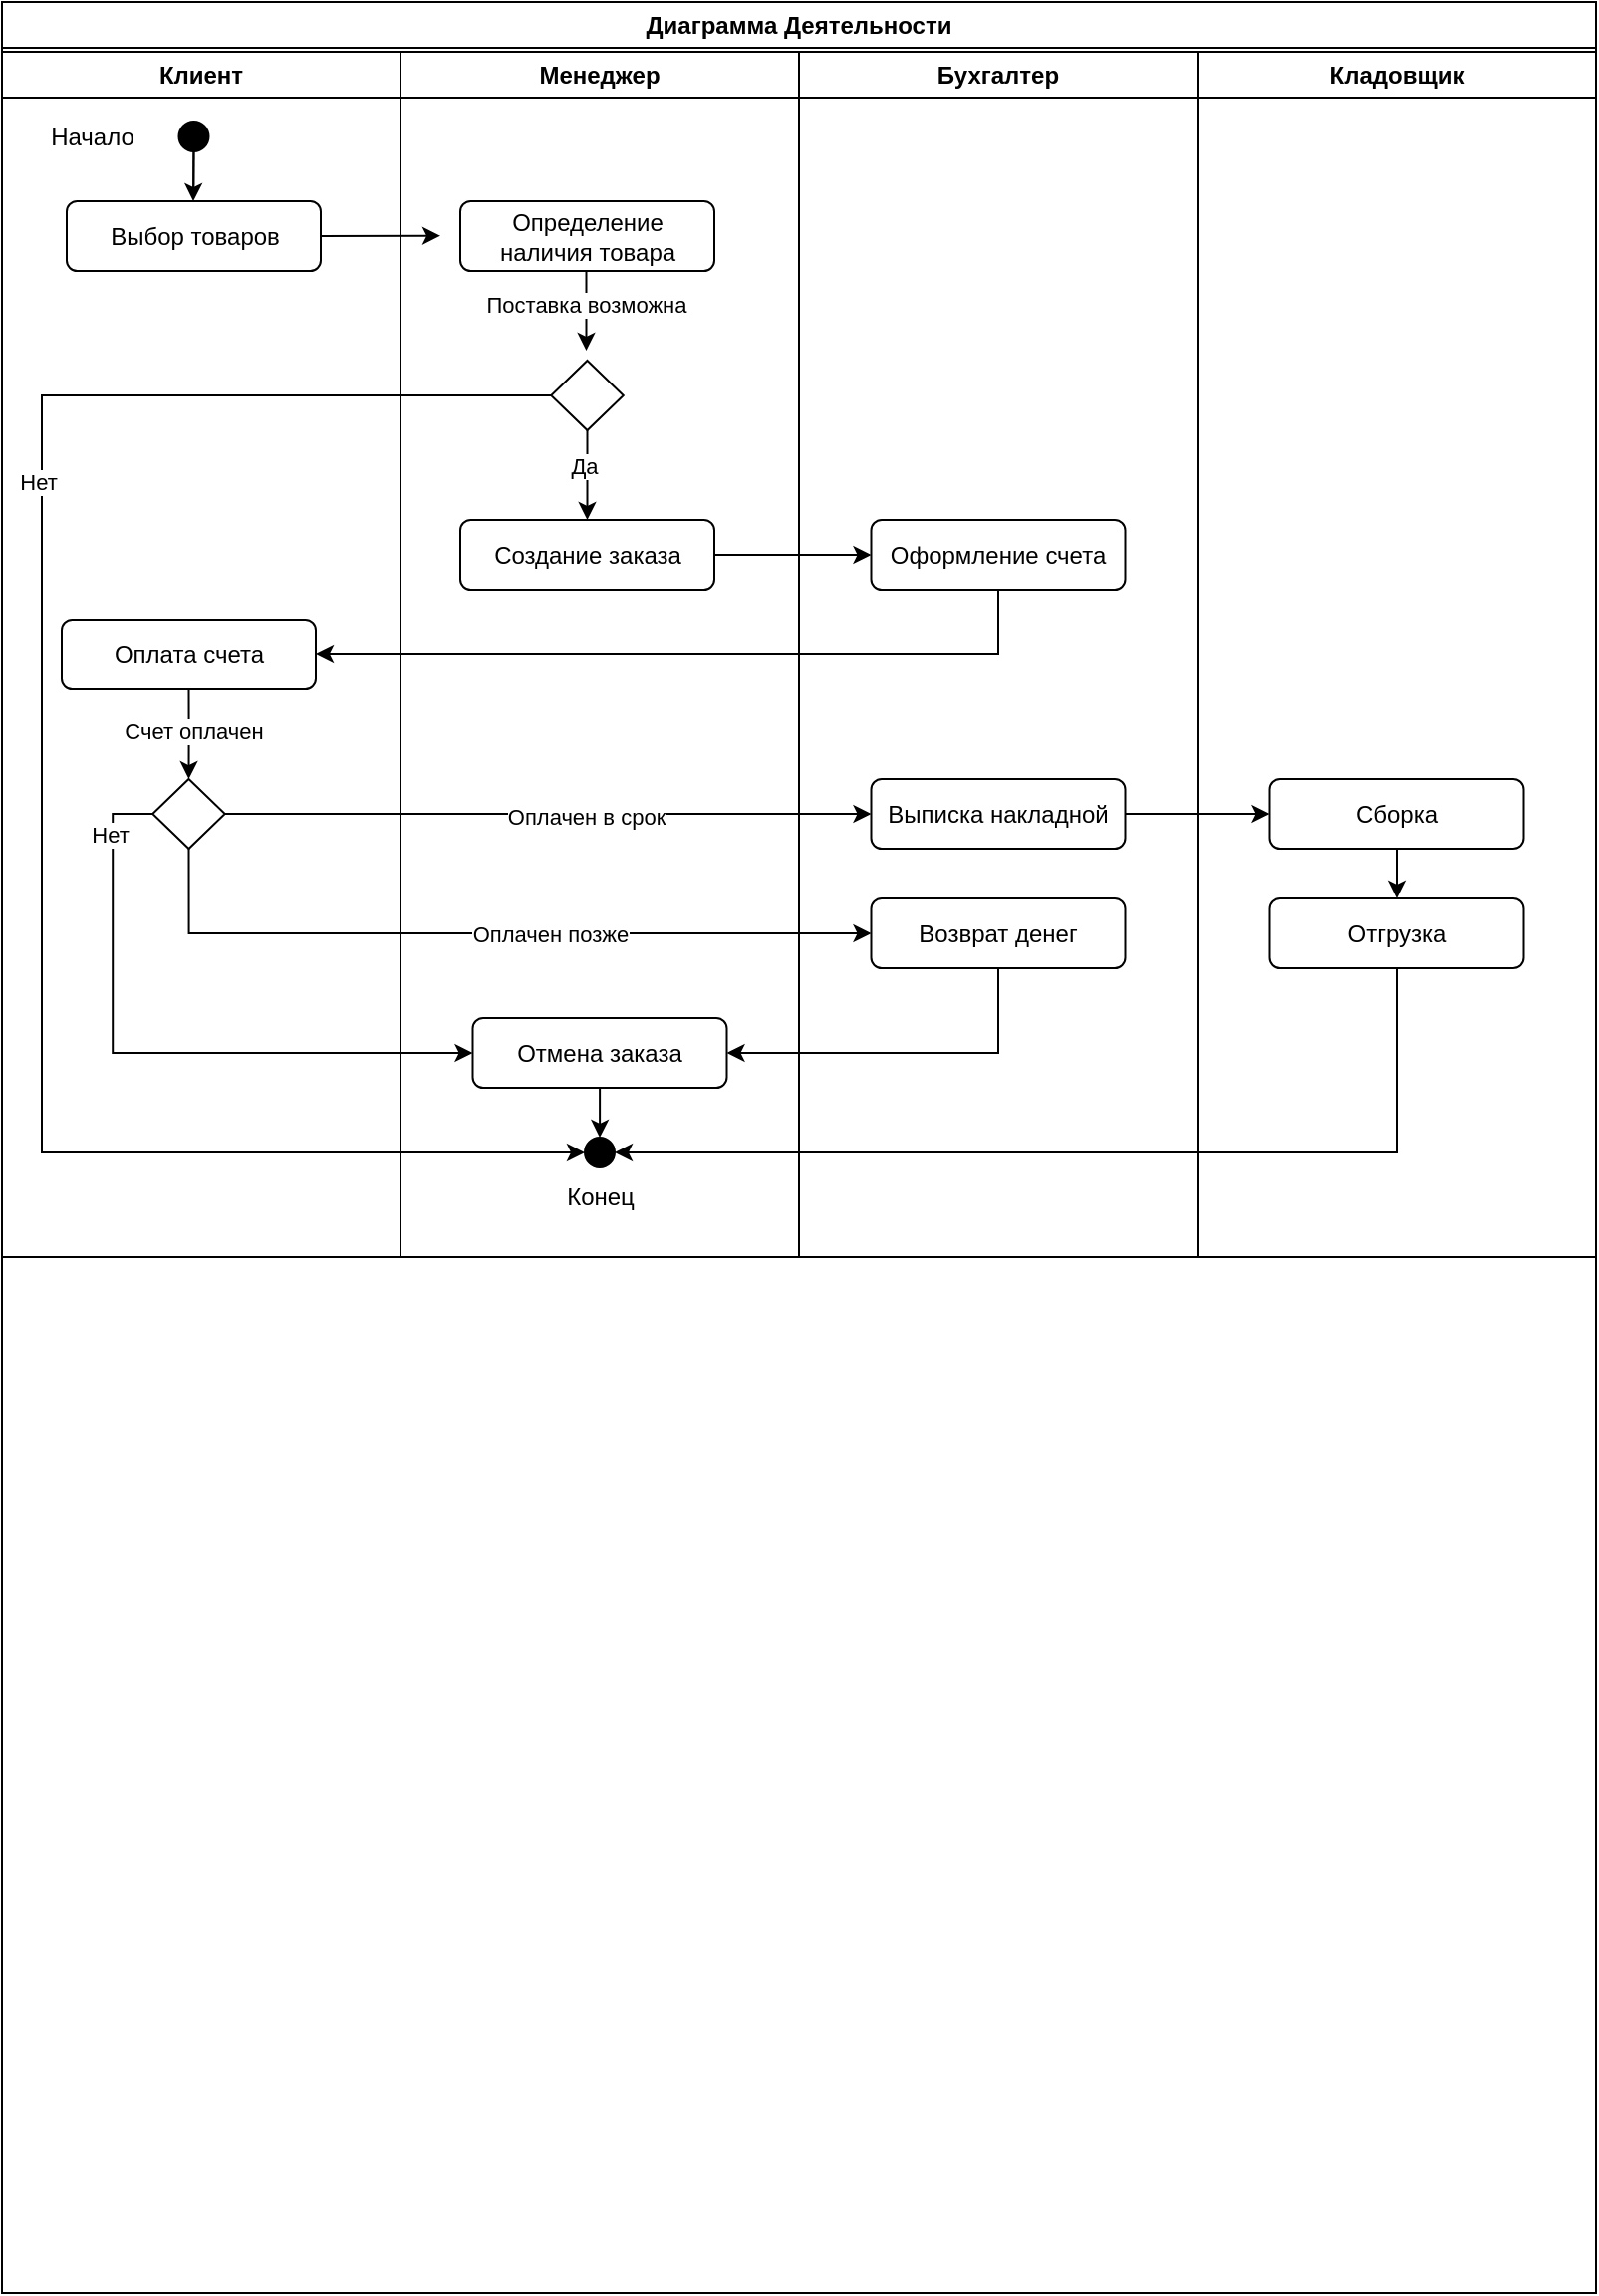 <mxfile version="24.2.5" type="github">
  <diagram name="Страница — 1" id="kHaLRNe1tpMv3u5q8S8u">
    <mxGraphModel dx="1843" dy="1965" grid="1" gridSize="10" guides="1" tooltips="1" connect="1" arrows="1" fold="1" page="1" pageScale="1" pageWidth="827" pageHeight="1169" math="0" shadow="0">
      <root>
        <mxCell id="0" />
        <mxCell id="1" parent="0" />
        <mxCell id="wFoECBeJ0aFWm-52nH7k-1" value="Диаграмма Деятельности" style="swimlane;whiteSpace=wrap;html=1;" vertex="1" parent="1">
          <mxGeometry y="-10" width="800" height="1150" as="geometry" />
        </mxCell>
        <mxCell id="wFoECBeJ0aFWm-52nH7k-2" value="Клиент" style="swimlane;whiteSpace=wrap;html=1;" vertex="1" parent="wFoECBeJ0aFWm-52nH7k-1">
          <mxGeometry y="25" width="200" height="605" as="geometry">
            <mxRectangle y="25" width="80" height="30" as="alternateBounds" />
          </mxGeometry>
        </mxCell>
        <mxCell id="wFoECBeJ0aFWm-52nH7k-8" value="Начало" style="text;html=1;align=center;verticalAlign=middle;resizable=0;points=[];autosize=1;strokeColor=none;fillColor=none;" vertex="1" parent="wFoECBeJ0aFWm-52nH7k-2">
          <mxGeometry x="10" y="27.5" width="70" height="30" as="geometry" />
        </mxCell>
        <mxCell id="wFoECBeJ0aFWm-52nH7k-9" value="" style="endArrow=classic;html=1;rounded=0;" edge="1" parent="wFoECBeJ0aFWm-52nH7k-2" source="wFoECBeJ0aFWm-52nH7k-7">
          <mxGeometry width="50" height="50" relative="1" as="geometry">
            <mxPoint x="96.17" y="45" as="sourcePoint" />
            <mxPoint x="96" y="75" as="targetPoint" />
          </mxGeometry>
        </mxCell>
        <mxCell id="wFoECBeJ0aFWm-52nH7k-10" value="Выбор товаров" style="rounded=1;whiteSpace=wrap;html=1;" vertex="1" parent="wFoECBeJ0aFWm-52nH7k-2">
          <mxGeometry x="32.5" y="75" width="127.5" height="35" as="geometry" />
        </mxCell>
        <mxCell id="wFoECBeJ0aFWm-52nH7k-11" value="" style="endArrow=classic;html=1;rounded=0;entryX=0.5;entryY=0;entryDx=0;entryDy=0;" edge="1" parent="wFoECBeJ0aFWm-52nH7k-2" target="wFoECBeJ0aFWm-52nH7k-7">
          <mxGeometry width="50" height="50" relative="1" as="geometry">
            <mxPoint x="96.17" y="70" as="sourcePoint" />
            <mxPoint x="96" y="120" as="targetPoint" />
          </mxGeometry>
        </mxCell>
        <mxCell id="wFoECBeJ0aFWm-52nH7k-7" value="" style="ellipse;whiteSpace=wrap;html=1;aspect=fixed;fillColor=#000000;" vertex="1" parent="wFoECBeJ0aFWm-52nH7k-2">
          <mxGeometry x="88.75" y="35" width="15" height="15" as="geometry" />
        </mxCell>
        <mxCell id="wFoECBeJ0aFWm-52nH7k-32" style="edgeStyle=orthogonalEdgeStyle;rounded=0;orthogonalLoop=1;jettySize=auto;html=1;exitX=0.5;exitY=1;exitDx=0;exitDy=0;" edge="1" parent="wFoECBeJ0aFWm-52nH7k-2" source="wFoECBeJ0aFWm-52nH7k-27" target="wFoECBeJ0aFWm-52nH7k-30">
          <mxGeometry relative="1" as="geometry" />
        </mxCell>
        <mxCell id="wFoECBeJ0aFWm-52nH7k-33" value="Счет оплачен" style="edgeLabel;html=1;align=center;verticalAlign=middle;resizable=0;points=[];" vertex="1" connectable="0" parent="wFoECBeJ0aFWm-52nH7k-32">
          <mxGeometry x="-0.059" y="2" relative="1" as="geometry">
            <mxPoint as="offset" />
          </mxGeometry>
        </mxCell>
        <mxCell id="wFoECBeJ0aFWm-52nH7k-27" value="Оплата счета" style="rounded=1;whiteSpace=wrap;html=1;" vertex="1" parent="wFoECBeJ0aFWm-52nH7k-2">
          <mxGeometry x="30" y="285" width="127.5" height="35" as="geometry" />
        </mxCell>
        <mxCell id="wFoECBeJ0aFWm-52nH7k-30" value="" style="rhombus;whiteSpace=wrap;html=1;" vertex="1" parent="wFoECBeJ0aFWm-52nH7k-2">
          <mxGeometry x="75.63" y="365" width="36.25" height="35" as="geometry" />
        </mxCell>
        <mxCell id="wFoECBeJ0aFWm-52nH7k-3" value="Менеджер" style="swimlane;whiteSpace=wrap;html=1;" vertex="1" parent="wFoECBeJ0aFWm-52nH7k-1">
          <mxGeometry x="200" y="25" width="200" height="605" as="geometry" />
        </mxCell>
        <mxCell id="wFoECBeJ0aFWm-52nH7k-12" value="" style="endArrow=classic;html=1;rounded=0;exitX=1;exitY=0.5;exitDx=0;exitDy=0;" edge="1" parent="wFoECBeJ0aFWm-52nH7k-3" source="wFoECBeJ0aFWm-52nH7k-10">
          <mxGeometry width="50" height="50" relative="1" as="geometry">
            <mxPoint x="-10" y="92.36" as="sourcePoint" />
            <mxPoint x="20" y="92.36" as="targetPoint" />
          </mxGeometry>
        </mxCell>
        <mxCell id="wFoECBeJ0aFWm-52nH7k-14" value="Определение&lt;div&gt;наличия товара&lt;/div&gt;" style="rounded=1;whiteSpace=wrap;html=1;" vertex="1" parent="wFoECBeJ0aFWm-52nH7k-3">
          <mxGeometry x="30" y="75" width="127.5" height="35" as="geometry" />
        </mxCell>
        <mxCell id="wFoECBeJ0aFWm-52nH7k-15" value="" style="endArrow=classic;html=1;rounded=0;" edge="1" parent="wFoECBeJ0aFWm-52nH7k-3">
          <mxGeometry width="50" height="50" relative="1" as="geometry">
            <mxPoint x="93.25" y="110" as="sourcePoint" />
            <mxPoint x="93.25" y="150" as="targetPoint" />
          </mxGeometry>
        </mxCell>
        <mxCell id="wFoECBeJ0aFWm-52nH7k-17" value="Поставка возможна" style="edgeLabel;html=1;align=center;verticalAlign=middle;resizable=0;points=[];" vertex="1" connectable="0" parent="wFoECBeJ0aFWm-52nH7k-15">
          <mxGeometry x="-0.18" y="-1" relative="1" as="geometry">
            <mxPoint as="offset" />
          </mxGeometry>
        </mxCell>
        <mxCell id="wFoECBeJ0aFWm-52nH7k-21" style="edgeStyle=orthogonalEdgeStyle;rounded=0;orthogonalLoop=1;jettySize=auto;html=1;exitX=0.5;exitY=1;exitDx=0;exitDy=0;entryX=0.5;entryY=0;entryDx=0;entryDy=0;" edge="1" parent="wFoECBeJ0aFWm-52nH7k-3" source="wFoECBeJ0aFWm-52nH7k-18" target="wFoECBeJ0aFWm-52nH7k-24">
          <mxGeometry relative="1" as="geometry">
            <mxPoint x="94" y="225" as="targetPoint" />
          </mxGeometry>
        </mxCell>
        <mxCell id="wFoECBeJ0aFWm-52nH7k-22" value="Да" style="edgeLabel;html=1;align=center;verticalAlign=middle;resizable=0;points=[];" vertex="1" connectable="0" parent="wFoECBeJ0aFWm-52nH7k-21">
          <mxGeometry x="-0.23" y="-2" relative="1" as="geometry">
            <mxPoint as="offset" />
          </mxGeometry>
        </mxCell>
        <mxCell id="wFoECBeJ0aFWm-52nH7k-60" style="edgeStyle=orthogonalEdgeStyle;rounded=0;orthogonalLoop=1;jettySize=auto;html=1;exitX=0;exitY=0.5;exitDx=0;exitDy=0;entryX=0;entryY=0.5;entryDx=0;entryDy=0;" edge="1" parent="wFoECBeJ0aFWm-52nH7k-3" source="wFoECBeJ0aFWm-52nH7k-18" target="wFoECBeJ0aFWm-52nH7k-54">
          <mxGeometry relative="1" as="geometry">
            <Array as="points">
              <mxPoint x="-180" y="173" />
              <mxPoint x="-180" y="553" />
            </Array>
          </mxGeometry>
        </mxCell>
        <mxCell id="wFoECBeJ0aFWm-52nH7k-61" value="Нет" style="edgeLabel;html=1;align=center;verticalAlign=middle;resizable=0;points=[];" vertex="1" connectable="0" parent="wFoECBeJ0aFWm-52nH7k-60">
          <mxGeometry x="-0.341" y="-2" relative="1" as="geometry">
            <mxPoint as="offset" />
          </mxGeometry>
        </mxCell>
        <mxCell id="wFoECBeJ0aFWm-52nH7k-18" value="" style="rhombus;whiteSpace=wrap;html=1;" vertex="1" parent="wFoECBeJ0aFWm-52nH7k-3">
          <mxGeometry x="75.63" y="155" width="36.25" height="35" as="geometry" />
        </mxCell>
        <mxCell id="wFoECBeJ0aFWm-52nH7k-24" value="Создание заказа" style="rounded=1;whiteSpace=wrap;html=1;" vertex="1" parent="wFoECBeJ0aFWm-52nH7k-3">
          <mxGeometry x="30" y="235" width="127.5" height="35" as="geometry" />
        </mxCell>
        <mxCell id="wFoECBeJ0aFWm-52nH7k-57" style="edgeStyle=orthogonalEdgeStyle;rounded=0;orthogonalLoop=1;jettySize=auto;html=1;entryX=0.5;entryY=0;entryDx=0;entryDy=0;" edge="1" parent="wFoECBeJ0aFWm-52nH7k-3" source="wFoECBeJ0aFWm-52nH7k-46" target="wFoECBeJ0aFWm-52nH7k-54">
          <mxGeometry relative="1" as="geometry" />
        </mxCell>
        <mxCell id="wFoECBeJ0aFWm-52nH7k-46" value="Отмена заказа" style="rounded=1;whiteSpace=wrap;html=1;" vertex="1" parent="wFoECBeJ0aFWm-52nH7k-3">
          <mxGeometry x="36.25" y="485" width="127.5" height="35" as="geometry" />
        </mxCell>
        <mxCell id="wFoECBeJ0aFWm-52nH7k-54" value="" style="ellipse;whiteSpace=wrap;html=1;aspect=fixed;fillColor=#000000;" vertex="1" parent="wFoECBeJ0aFWm-52nH7k-3">
          <mxGeometry x="92.5" y="545" width="15" height="15" as="geometry" />
        </mxCell>
        <mxCell id="wFoECBeJ0aFWm-52nH7k-55" value="Конец" style="text;html=1;align=center;verticalAlign=middle;resizable=0;points=[];autosize=1;strokeColor=none;fillColor=none;" vertex="1" parent="wFoECBeJ0aFWm-52nH7k-3">
          <mxGeometry x="70.0" y="560" width="60" height="30" as="geometry" />
        </mxCell>
        <mxCell id="wFoECBeJ0aFWm-52nH7k-4" value="Бухгалтер" style="swimlane;whiteSpace=wrap;html=1;" vertex="1" parent="wFoECBeJ0aFWm-52nH7k-1">
          <mxGeometry x="400" y="25" width="200" height="605" as="geometry" />
        </mxCell>
        <mxCell id="wFoECBeJ0aFWm-52nH7k-25" value="Оформление счета" style="rounded=1;whiteSpace=wrap;html=1;" vertex="1" parent="wFoECBeJ0aFWm-52nH7k-4">
          <mxGeometry x="36.25" y="235" width="127.5" height="35" as="geometry" />
        </mxCell>
        <mxCell id="wFoECBeJ0aFWm-52nH7k-35" value="Выписка накладной" style="rounded=1;whiteSpace=wrap;html=1;" vertex="1" parent="wFoECBeJ0aFWm-52nH7k-4">
          <mxGeometry x="36.25" y="365" width="127.5" height="35" as="geometry" />
        </mxCell>
        <mxCell id="wFoECBeJ0aFWm-52nH7k-37" value="Возврат денег" style="rounded=1;whiteSpace=wrap;html=1;" vertex="1" parent="wFoECBeJ0aFWm-52nH7k-4">
          <mxGeometry x="36.25" y="425" width="127.5" height="35" as="geometry" />
        </mxCell>
        <mxCell id="wFoECBeJ0aFWm-52nH7k-5" value="Кладовщик" style="swimlane;whiteSpace=wrap;html=1;" vertex="1" parent="wFoECBeJ0aFWm-52nH7k-1">
          <mxGeometry x="600" y="25" width="200" height="605" as="geometry" />
        </mxCell>
        <mxCell id="wFoECBeJ0aFWm-52nH7k-53" style="edgeStyle=orthogonalEdgeStyle;rounded=0;orthogonalLoop=1;jettySize=auto;html=1;exitX=0.5;exitY=1;exitDx=0;exitDy=0;entryX=0.5;entryY=0;entryDx=0;entryDy=0;" edge="1" parent="wFoECBeJ0aFWm-52nH7k-5" source="wFoECBeJ0aFWm-52nH7k-50" target="wFoECBeJ0aFWm-52nH7k-52">
          <mxGeometry relative="1" as="geometry" />
        </mxCell>
        <mxCell id="wFoECBeJ0aFWm-52nH7k-50" value="Сборка" style="rounded=1;whiteSpace=wrap;html=1;" vertex="1" parent="wFoECBeJ0aFWm-52nH7k-5">
          <mxGeometry x="36.25" y="365" width="127.5" height="35" as="geometry" />
        </mxCell>
        <mxCell id="wFoECBeJ0aFWm-52nH7k-52" value="Отгрузка" style="rounded=1;whiteSpace=wrap;html=1;" vertex="1" parent="wFoECBeJ0aFWm-52nH7k-5">
          <mxGeometry x="36.25" y="425" width="127.5" height="35" as="geometry" />
        </mxCell>
        <mxCell id="wFoECBeJ0aFWm-52nH7k-26" style="edgeStyle=orthogonalEdgeStyle;rounded=0;orthogonalLoop=1;jettySize=auto;html=1;exitX=1;exitY=0.5;exitDx=0;exitDy=0;entryX=0;entryY=0.5;entryDx=0;entryDy=0;" edge="1" parent="wFoECBeJ0aFWm-52nH7k-1" source="wFoECBeJ0aFWm-52nH7k-24" target="wFoECBeJ0aFWm-52nH7k-25">
          <mxGeometry relative="1" as="geometry" />
        </mxCell>
        <mxCell id="wFoECBeJ0aFWm-52nH7k-28" style="edgeStyle=orthogonalEdgeStyle;rounded=0;orthogonalLoop=1;jettySize=auto;html=1;exitX=0.5;exitY=1;exitDx=0;exitDy=0;entryX=1;entryY=0.5;entryDx=0;entryDy=0;" edge="1" parent="wFoECBeJ0aFWm-52nH7k-1" source="wFoECBeJ0aFWm-52nH7k-25" target="wFoECBeJ0aFWm-52nH7k-27">
          <mxGeometry relative="1" as="geometry">
            <mxPoint x="500" y="340" as="targetPoint" />
          </mxGeometry>
        </mxCell>
        <mxCell id="wFoECBeJ0aFWm-52nH7k-36" style="edgeStyle=orthogonalEdgeStyle;rounded=0;orthogonalLoop=1;jettySize=auto;html=1;exitX=1;exitY=0.5;exitDx=0;exitDy=0;" edge="1" parent="wFoECBeJ0aFWm-52nH7k-1" source="wFoECBeJ0aFWm-52nH7k-30" target="wFoECBeJ0aFWm-52nH7k-35">
          <mxGeometry relative="1" as="geometry" />
        </mxCell>
        <mxCell id="wFoECBeJ0aFWm-52nH7k-40" value="Оплачен в срок" style="edgeLabel;html=1;align=center;verticalAlign=middle;resizable=0;points=[];" vertex="1" connectable="0" parent="wFoECBeJ0aFWm-52nH7k-36">
          <mxGeometry x="0.116" y="-1" relative="1" as="geometry">
            <mxPoint as="offset" />
          </mxGeometry>
        </mxCell>
        <mxCell id="wFoECBeJ0aFWm-52nH7k-38" style="edgeStyle=orthogonalEdgeStyle;rounded=0;orthogonalLoop=1;jettySize=auto;html=1;exitX=0;exitY=0.5;exitDx=0;exitDy=0;entryX=0;entryY=0.5;entryDx=0;entryDy=0;" edge="1" parent="wFoECBeJ0aFWm-52nH7k-1" source="wFoECBeJ0aFWm-52nH7k-30" target="wFoECBeJ0aFWm-52nH7k-46">
          <mxGeometry relative="1" as="geometry" />
        </mxCell>
        <mxCell id="wFoECBeJ0aFWm-52nH7k-39" value="Нет" style="edgeLabel;html=1;align=center;verticalAlign=middle;resizable=0;points=[];" vertex="1" connectable="0" parent="wFoECBeJ0aFWm-52nH7k-38">
          <mxGeometry x="-0.811" y="-2" relative="1" as="geometry">
            <mxPoint as="offset" />
          </mxGeometry>
        </mxCell>
        <mxCell id="wFoECBeJ0aFWm-52nH7k-47" style="edgeStyle=orthogonalEdgeStyle;rounded=0;orthogonalLoop=1;jettySize=auto;html=1;exitX=0.5;exitY=1;exitDx=0;exitDy=0;entryX=1;entryY=0.5;entryDx=0;entryDy=0;" edge="1" parent="wFoECBeJ0aFWm-52nH7k-1" source="wFoECBeJ0aFWm-52nH7k-37" target="wFoECBeJ0aFWm-52nH7k-46">
          <mxGeometry relative="1" as="geometry" />
        </mxCell>
        <mxCell id="wFoECBeJ0aFWm-52nH7k-48" style="edgeStyle=orthogonalEdgeStyle;rounded=0;orthogonalLoop=1;jettySize=auto;html=1;exitX=0.5;exitY=1;exitDx=0;exitDy=0;entryX=0;entryY=0.5;entryDx=0;entryDy=0;" edge="1" parent="wFoECBeJ0aFWm-52nH7k-1" source="wFoECBeJ0aFWm-52nH7k-30" target="wFoECBeJ0aFWm-52nH7k-37">
          <mxGeometry relative="1" as="geometry" />
        </mxCell>
        <mxCell id="wFoECBeJ0aFWm-52nH7k-49" value="Оплачен позже" style="edgeLabel;html=1;align=center;verticalAlign=middle;resizable=0;points=[];" vertex="1" connectable="0" parent="wFoECBeJ0aFWm-52nH7k-48">
          <mxGeometry x="0.161" relative="1" as="geometry">
            <mxPoint as="offset" />
          </mxGeometry>
        </mxCell>
        <mxCell id="wFoECBeJ0aFWm-52nH7k-51" style="edgeStyle=orthogonalEdgeStyle;rounded=0;orthogonalLoop=1;jettySize=auto;html=1;exitX=1;exitY=0.5;exitDx=0;exitDy=0;entryX=0;entryY=0.5;entryDx=0;entryDy=0;" edge="1" parent="wFoECBeJ0aFWm-52nH7k-1" source="wFoECBeJ0aFWm-52nH7k-35" target="wFoECBeJ0aFWm-52nH7k-50">
          <mxGeometry relative="1" as="geometry" />
        </mxCell>
        <mxCell id="wFoECBeJ0aFWm-52nH7k-59" style="edgeStyle=orthogonalEdgeStyle;rounded=0;orthogonalLoop=1;jettySize=auto;html=1;exitX=0.5;exitY=1;exitDx=0;exitDy=0;entryX=1;entryY=0.5;entryDx=0;entryDy=0;" edge="1" parent="wFoECBeJ0aFWm-52nH7k-1" source="wFoECBeJ0aFWm-52nH7k-52" target="wFoECBeJ0aFWm-52nH7k-54">
          <mxGeometry relative="1" as="geometry" />
        </mxCell>
      </root>
    </mxGraphModel>
  </diagram>
</mxfile>
